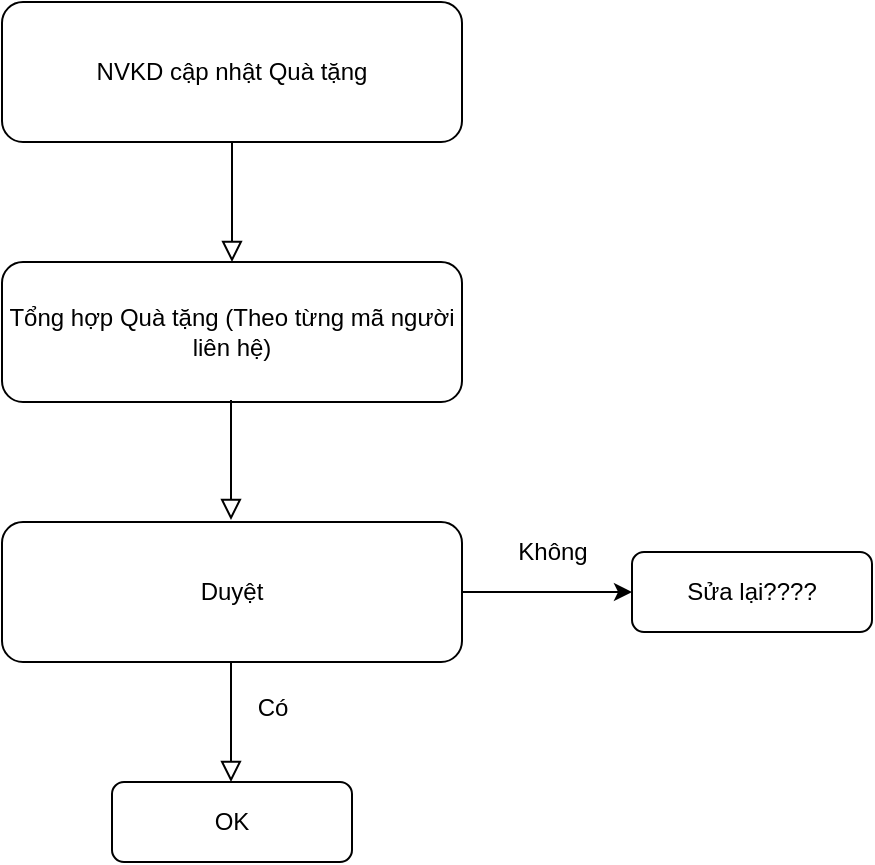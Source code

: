 <mxfile version="21.3.2" type="github">
  <diagram id="C5RBs43oDa-KdzZeNtuy" name="Page-1">
    <mxGraphModel dx="1674" dy="746" grid="1" gridSize="10" guides="1" tooltips="1" connect="1" arrows="1" fold="1" page="1" pageScale="1" pageWidth="827" pageHeight="1169" math="0" shadow="0">
      <root>
        <mxCell id="WIyWlLk6GJQsqaUBKTNV-0" />
        <mxCell id="WIyWlLk6GJQsqaUBKTNV-1" parent="WIyWlLk6GJQsqaUBKTNV-0" />
        <mxCell id="UwsBJNKFzbaIU69bkP0E-20" value="" style="rounded=0;html=1;jettySize=auto;orthogonalLoop=1;fontSize=11;endArrow=block;endFill=0;endSize=8;strokeWidth=1;shadow=0;labelBackgroundColor=none;edgeStyle=orthogonalEdgeStyle;entryX=0.5;entryY=0;entryDx=0;entryDy=0;" edge="1" parent="WIyWlLk6GJQsqaUBKTNV-1" source="UwsBJNKFzbaIU69bkP0E-21">
          <mxGeometry relative="1" as="geometry">
            <mxPoint x="442" y="170" as="targetPoint" />
            <Array as="points" />
          </mxGeometry>
        </mxCell>
        <mxCell id="UwsBJNKFzbaIU69bkP0E-21" value="NVKD cập nhật Quà tặng" style="rounded=1;whiteSpace=wrap;html=1;fontSize=12;glass=0;strokeWidth=1;shadow=0;" vertex="1" parent="WIyWlLk6GJQsqaUBKTNV-1">
          <mxGeometry x="327" y="40" width="230" height="70" as="geometry" />
        </mxCell>
        <mxCell id="UwsBJNKFzbaIU69bkP0E-22" value="OK" style="rounded=1;whiteSpace=wrap;html=1;fontSize=12;glass=0;strokeWidth=1;shadow=0;" vertex="1" parent="WIyWlLk6GJQsqaUBKTNV-1">
          <mxGeometry x="382" y="430" width="120" height="40" as="geometry" />
        </mxCell>
        <mxCell id="UwsBJNKFzbaIU69bkP0E-23" value="Tổng hợp Quà tặng (Theo từng mã người liên hệ)" style="rounded=1;whiteSpace=wrap;html=1;fontSize=12;glass=0;strokeWidth=1;shadow=0;" vertex="1" parent="WIyWlLk6GJQsqaUBKTNV-1">
          <mxGeometry x="327" y="170" width="230" height="70" as="geometry" />
        </mxCell>
        <mxCell id="UwsBJNKFzbaIU69bkP0E-24" style="edgeStyle=orthogonalEdgeStyle;rounded=0;orthogonalLoop=1;jettySize=auto;html=1;entryX=0;entryY=0.5;entryDx=0;entryDy=0;" edge="1" parent="WIyWlLk6GJQsqaUBKTNV-1" source="UwsBJNKFzbaIU69bkP0E-25" target="UwsBJNKFzbaIU69bkP0E-29">
          <mxGeometry relative="1" as="geometry" />
        </mxCell>
        <mxCell id="UwsBJNKFzbaIU69bkP0E-25" value="Duyệt" style="rounded=1;whiteSpace=wrap;html=1;fontSize=12;glass=0;strokeWidth=1;shadow=0;" vertex="1" parent="WIyWlLk6GJQsqaUBKTNV-1">
          <mxGeometry x="327" y="300" width="230" height="70" as="geometry" />
        </mxCell>
        <mxCell id="UwsBJNKFzbaIU69bkP0E-26" value="" style="rounded=0;html=1;jettySize=auto;orthogonalLoop=1;fontSize=11;endArrow=block;endFill=0;endSize=8;strokeWidth=1;shadow=0;labelBackgroundColor=none;edgeStyle=orthogonalEdgeStyle;entryX=0.5;entryY=0;entryDx=0;entryDy=0;" edge="1" parent="WIyWlLk6GJQsqaUBKTNV-1">
          <mxGeometry relative="1" as="geometry">
            <mxPoint x="441.5" y="239" as="sourcePoint" />
            <mxPoint x="441.5" y="299" as="targetPoint" />
            <Array as="points" />
          </mxGeometry>
        </mxCell>
        <mxCell id="UwsBJNKFzbaIU69bkP0E-27" value="" style="rounded=0;html=1;jettySize=auto;orthogonalLoop=1;fontSize=11;endArrow=block;endFill=0;endSize=8;strokeWidth=1;shadow=0;labelBackgroundColor=none;edgeStyle=orthogonalEdgeStyle;entryX=0.5;entryY=0;entryDx=0;entryDy=0;" edge="1" parent="WIyWlLk6GJQsqaUBKTNV-1">
          <mxGeometry relative="1" as="geometry">
            <mxPoint x="441.5" y="370" as="sourcePoint" />
            <mxPoint x="441.5" y="430" as="targetPoint" />
            <Array as="points" />
          </mxGeometry>
        </mxCell>
        <mxCell id="UwsBJNKFzbaIU69bkP0E-28" value="Có" style="text;html=1;align=center;verticalAlign=middle;resizable=0;points=[];autosize=1;strokeColor=none;fillColor=none;" vertex="1" parent="WIyWlLk6GJQsqaUBKTNV-1">
          <mxGeometry x="442" y="378" width="40" height="30" as="geometry" />
        </mxCell>
        <mxCell id="UwsBJNKFzbaIU69bkP0E-29" value="Sửa lại????" style="rounded=1;whiteSpace=wrap;html=1;fontSize=12;glass=0;strokeWidth=1;shadow=0;" vertex="1" parent="WIyWlLk6GJQsqaUBKTNV-1">
          <mxGeometry x="642" y="315" width="120" height="40" as="geometry" />
        </mxCell>
        <mxCell id="UwsBJNKFzbaIU69bkP0E-30" value="Không" style="text;html=1;align=center;verticalAlign=middle;resizable=0;points=[];autosize=1;strokeColor=none;fillColor=none;" vertex="1" parent="WIyWlLk6GJQsqaUBKTNV-1">
          <mxGeometry x="572" y="300" width="60" height="30" as="geometry" />
        </mxCell>
      </root>
    </mxGraphModel>
  </diagram>
</mxfile>
